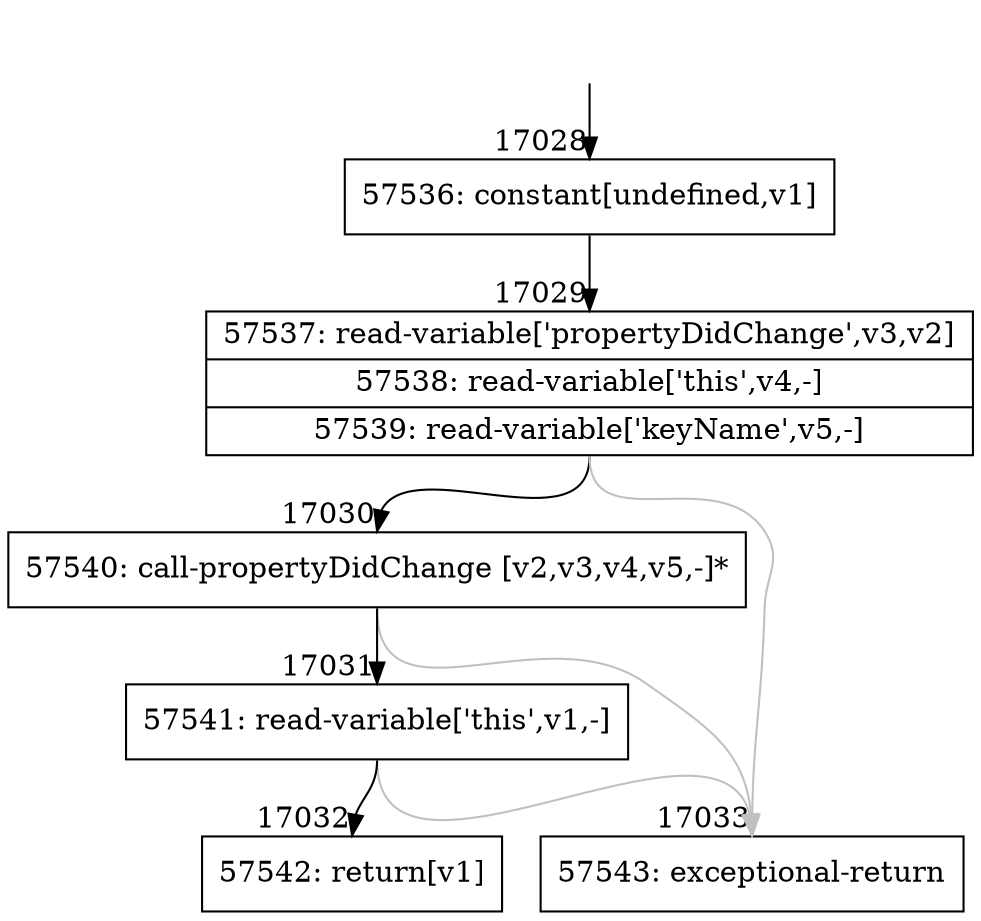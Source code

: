 digraph {
rankdir="TD"
BB_entry1461[shape=none,label=""];
BB_entry1461 -> BB17028 [tailport=s, headport=n, headlabel="    17028"]
BB17028 [shape=record label="{57536: constant[undefined,v1]}" ] 
BB17028 -> BB17029 [tailport=s, headport=n, headlabel="      17029"]
BB17029 [shape=record label="{57537: read-variable['propertyDidChange',v3,v2]|57538: read-variable['this',v4,-]|57539: read-variable['keyName',v5,-]}" ] 
BB17029 -> BB17030 [tailport=s, headport=n, headlabel="      17030"]
BB17029 -> BB17033 [tailport=s, headport=n, color=gray, headlabel="      17033"]
BB17030 [shape=record label="{57540: call-propertyDidChange [v2,v3,v4,v5,-]*}" ] 
BB17030 -> BB17031 [tailport=s, headport=n, headlabel="      17031"]
BB17030 -> BB17033 [tailport=s, headport=n, color=gray]
BB17031 [shape=record label="{57541: read-variable['this',v1,-]}" ] 
BB17031 -> BB17032 [tailport=s, headport=n, headlabel="      17032"]
BB17031 -> BB17033 [tailport=s, headport=n, color=gray]
BB17032 [shape=record label="{57542: return[v1]}" ] 
BB17033 [shape=record label="{57543: exceptional-return}" ] 
//#$~ 32277
}
